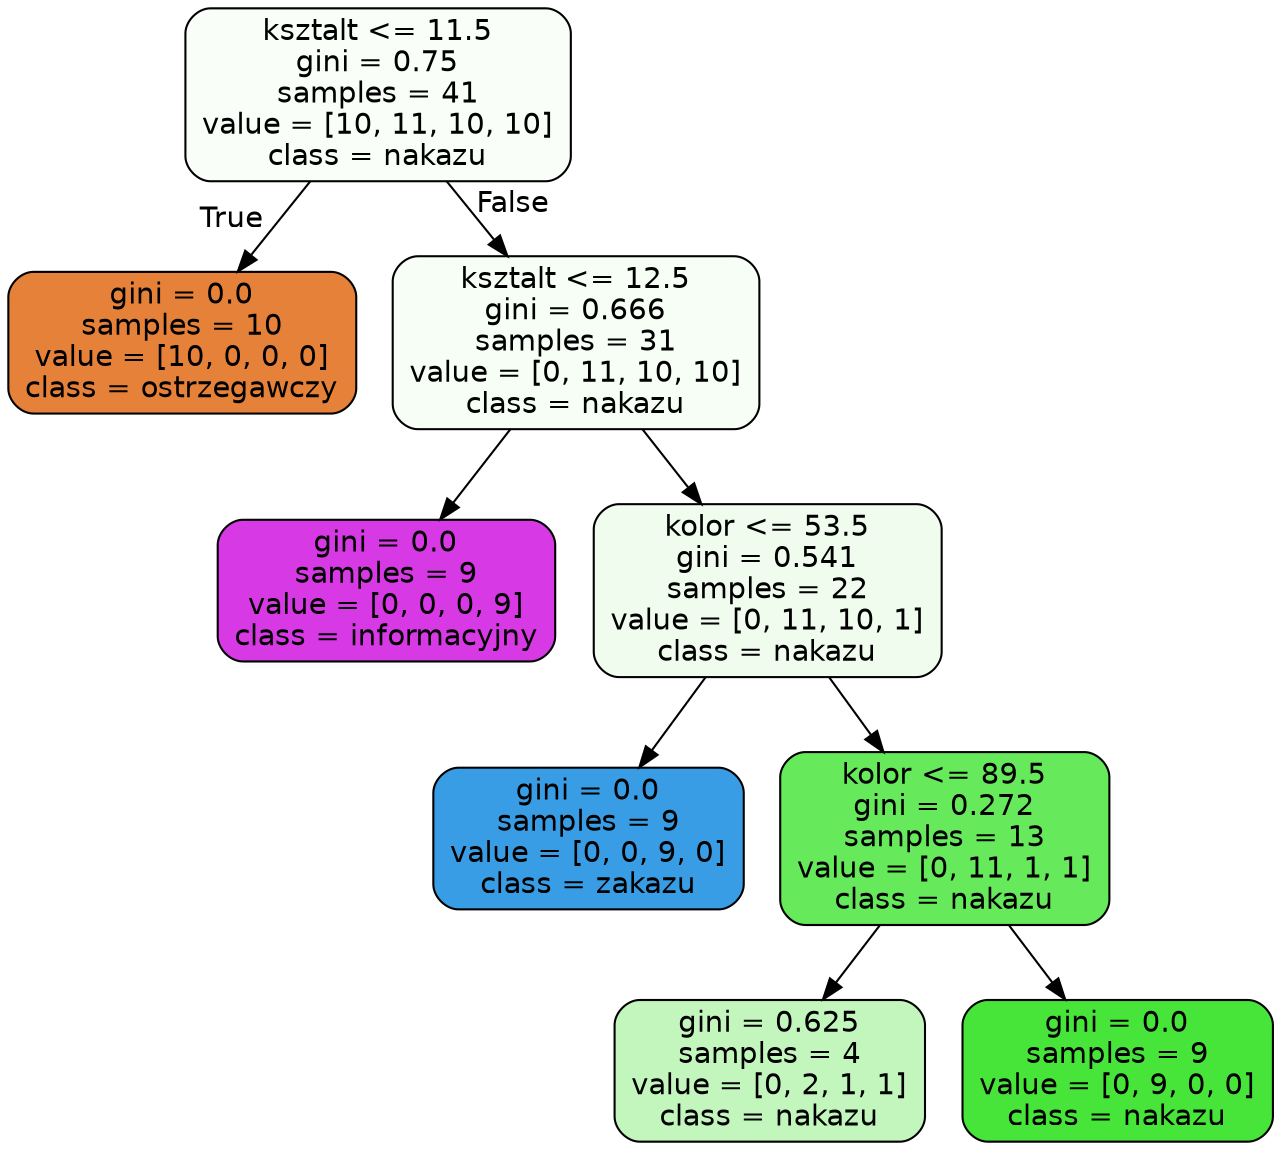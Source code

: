 digraph Tree {
node [shape=box, style="filled, rounded", color="black", fontname="helvetica"] ;
edge [fontname="helvetica"] ;
0 [label="ksztalt <= 11.5\ngini = 0.75\nsamples = 41\nvalue = [10, 11, 10, 10]\nclass = nakazu", fillcolor="#f9fef9"] ;
1 [label="gini = 0.0\nsamples = 10\nvalue = [10, 0, 0, 0]\nclass = ostrzegawczy", fillcolor="#e58139"] ;
0 -> 1 [labeldistance=2.5, labelangle=45, headlabel="True"] ;
2 [label="ksztalt <= 12.5\ngini = 0.666\nsamples = 31\nvalue = [0, 11, 10, 10]\nclass = nakazu", fillcolor="#f6fef6"] ;
0 -> 2 [labeldistance=2.5, labelangle=-45, headlabel="False"] ;
3 [label="gini = 0.0\nsamples = 9\nvalue = [0, 0, 0, 9]\nclass = informacyjny", fillcolor="#d739e5"] ;
2 -> 3 ;
4 [label="kolor <= 53.5\ngini = 0.541\nsamples = 22\nvalue = [0, 11, 10, 1]\nclass = nakazu", fillcolor="#f0fdee"] ;
2 -> 4 ;
5 [label="gini = 0.0\nsamples = 9\nvalue = [0, 0, 9, 0]\nclass = zakazu", fillcolor="#399de5"] ;
4 -> 5 ;
6 [label="kolor <= 89.5\ngini = 0.272\nsamples = 13\nvalue = [0, 11, 1, 1]\nclass = nakazu", fillcolor="#66e95a"] ;
4 -> 6 ;
7 [label="gini = 0.625\nsamples = 4\nvalue = [0, 2, 1, 1]\nclass = nakazu", fillcolor="#c2f6bd"] ;
6 -> 7 ;
8 [label="gini = 0.0\nsamples = 9\nvalue = [0, 9, 0, 0]\nclass = nakazu", fillcolor="#47e539"] ;
6 -> 8 ;
}